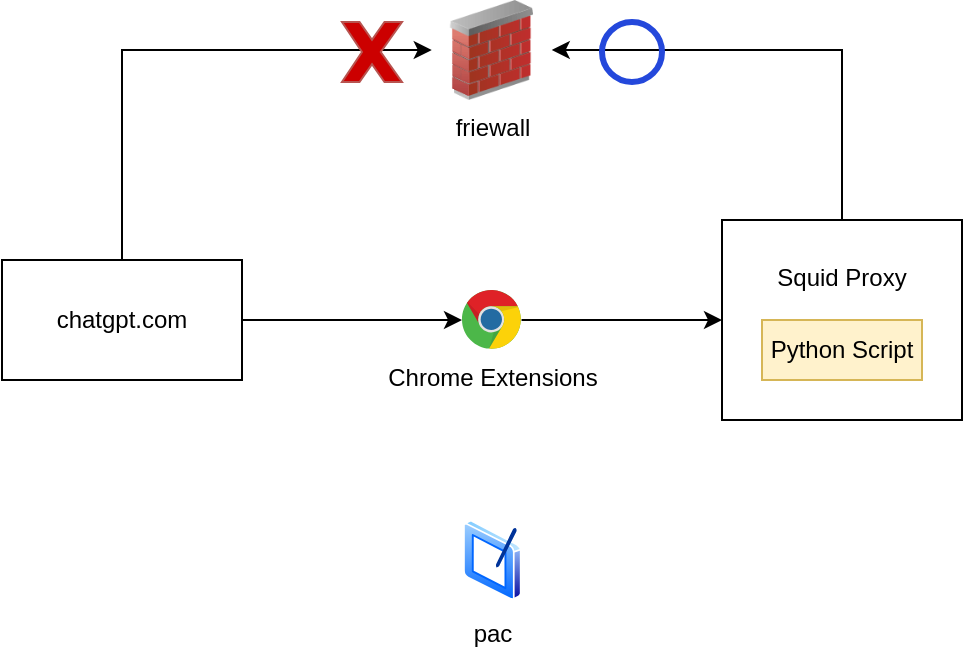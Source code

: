 <mxfile version="27.1.6">
  <diagram name="페이지-1" id="gK8ze82Cn34lkQ55p42S">
    <mxGraphModel dx="1042" dy="527" grid="1" gridSize="10" guides="1" tooltips="1" connect="1" arrows="1" fold="1" page="1" pageScale="1" pageWidth="827" pageHeight="1169" math="0" shadow="0">
      <root>
        <mxCell id="0" />
        <mxCell id="1" parent="0" />
        <mxCell id="RQWLSsUyHBjrVJgTsk6C-17" style="edgeStyle=orthogonalEdgeStyle;rounded=0;orthogonalLoop=1;jettySize=auto;html=1;entryX=1;entryY=0.5;entryDx=0;entryDy=0;exitX=0.5;exitY=0;exitDx=0;exitDy=0;" edge="1" parent="1" source="RQWLSsUyHBjrVJgTsk6C-1" target="RQWLSsUyHBjrVJgTsk6C-10">
          <mxGeometry relative="1" as="geometry" />
        </mxCell>
        <mxCell id="RQWLSsUyHBjrVJgTsk6C-1" value="Squid Proxy&lt;div&gt;&lt;br&gt;&lt;/div&gt;&lt;div&gt;&lt;br&gt;&lt;/div&gt;&lt;div&gt;&lt;br&gt;&lt;/div&gt;" style="rounded=0;whiteSpace=wrap;html=1;" vertex="1" parent="1">
          <mxGeometry x="520" y="250" width="120" height="100" as="geometry" />
        </mxCell>
        <mxCell id="RQWLSsUyHBjrVJgTsk6C-2" value="Python Script" style="rounded=0;whiteSpace=wrap;html=1;fillColor=#fff2cc;strokeColor=#d6b656;" vertex="1" parent="1">
          <mxGeometry x="540" y="300" width="80" height="30" as="geometry" />
        </mxCell>
        <mxCell id="RQWLSsUyHBjrVJgTsk6C-6" style="edgeStyle=orthogonalEdgeStyle;rounded=0;orthogonalLoop=1;jettySize=auto;html=1;entryX=0;entryY=0.5;entryDx=0;entryDy=0;" edge="1" parent="1" source="RQWLSsUyHBjrVJgTsk6C-3" target="RQWLSsUyHBjrVJgTsk6C-1">
          <mxGeometry relative="1" as="geometry" />
        </mxCell>
        <mxCell id="RQWLSsUyHBjrVJgTsk6C-3" value="Chrome Extensions" style="dashed=0;outlineConnect=0;html=1;align=center;labelPosition=center;verticalLabelPosition=bottom;verticalAlign=top;shape=mxgraph.weblogos.chrome" vertex="1" parent="1">
          <mxGeometry x="390" y="285" width="29.76" height="30" as="geometry" />
        </mxCell>
        <mxCell id="RQWLSsUyHBjrVJgTsk6C-5" style="edgeStyle=orthogonalEdgeStyle;rounded=0;orthogonalLoop=1;jettySize=auto;html=1;" edge="1" parent="1" source="RQWLSsUyHBjrVJgTsk6C-4" target="RQWLSsUyHBjrVJgTsk6C-3">
          <mxGeometry relative="1" as="geometry" />
        </mxCell>
        <mxCell id="RQWLSsUyHBjrVJgTsk6C-11" style="edgeStyle=orthogonalEdgeStyle;rounded=0;orthogonalLoop=1;jettySize=auto;html=1;entryX=0;entryY=0.5;entryDx=0;entryDy=0;exitX=0.5;exitY=0;exitDx=0;exitDy=0;" edge="1" parent="1" source="RQWLSsUyHBjrVJgTsk6C-4" target="RQWLSsUyHBjrVJgTsk6C-10">
          <mxGeometry relative="1" as="geometry" />
        </mxCell>
        <mxCell id="RQWLSsUyHBjrVJgTsk6C-4" value="chatgpt.com" style="rounded=0;whiteSpace=wrap;html=1;" vertex="1" parent="1">
          <mxGeometry x="160" y="270" width="120" height="60" as="geometry" />
        </mxCell>
        <mxCell id="RQWLSsUyHBjrVJgTsk6C-10" value="friewall" style="image;html=1;image=img/lib/clip_art/networking/Firewall_02_128x128.png" vertex="1" parent="1">
          <mxGeometry x="374.88" y="140" width="60" height="50" as="geometry" />
        </mxCell>
        <mxCell id="RQWLSsUyHBjrVJgTsk6C-12" value="" style="verticalLabelPosition=bottom;verticalAlign=top;html=1;shape=mxgraph.basic.x;fillColor=#CC0000;strokeColor=#b85450;" vertex="1" parent="1">
          <mxGeometry x="330" y="151" width="30" height="30" as="geometry" />
        </mxCell>
        <mxCell id="RQWLSsUyHBjrVJgTsk6C-18" value="" style="ellipse;whiteSpace=wrap;html=1;aspect=fixed;fillColor=none;strokeColor=light-dark(#2448db, #ededed);strokeWidth=3;" vertex="1" parent="1">
          <mxGeometry x="460" y="151" width="30" height="30" as="geometry" />
        </mxCell>
        <mxCell id="RQWLSsUyHBjrVJgTsk6C-21" value="pac" style="image;aspect=fixed;perimeter=ellipsePerimeter;html=1;align=center;shadow=0;dashed=0;spacingTop=3;image=img/lib/active_directory/tablet_pc.svg;" vertex="1" parent="1">
          <mxGeometry x="390.56" y="400" width="29.2" height="40" as="geometry" />
        </mxCell>
      </root>
    </mxGraphModel>
  </diagram>
</mxfile>
